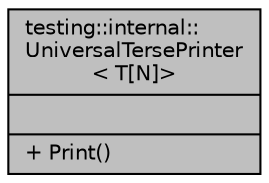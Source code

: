 digraph "testing::internal::UniversalTersePrinter&lt; T[N]&gt;"
{
 // INTERACTIVE_SVG=YES
 // LATEX_PDF_SIZE
  edge [fontname="Helvetica",fontsize="10",labelfontname="Helvetica",labelfontsize="10"];
  node [fontname="Helvetica",fontsize="10",shape=record];
  Node1 [label="{testing::internal::\lUniversalTersePrinter\l\< T[N]\>\n||+ Print()\l}",height=0.2,width=0.4,color="black", fillcolor="grey75", style="filled", fontcolor="black",tooltip=" "];
}

